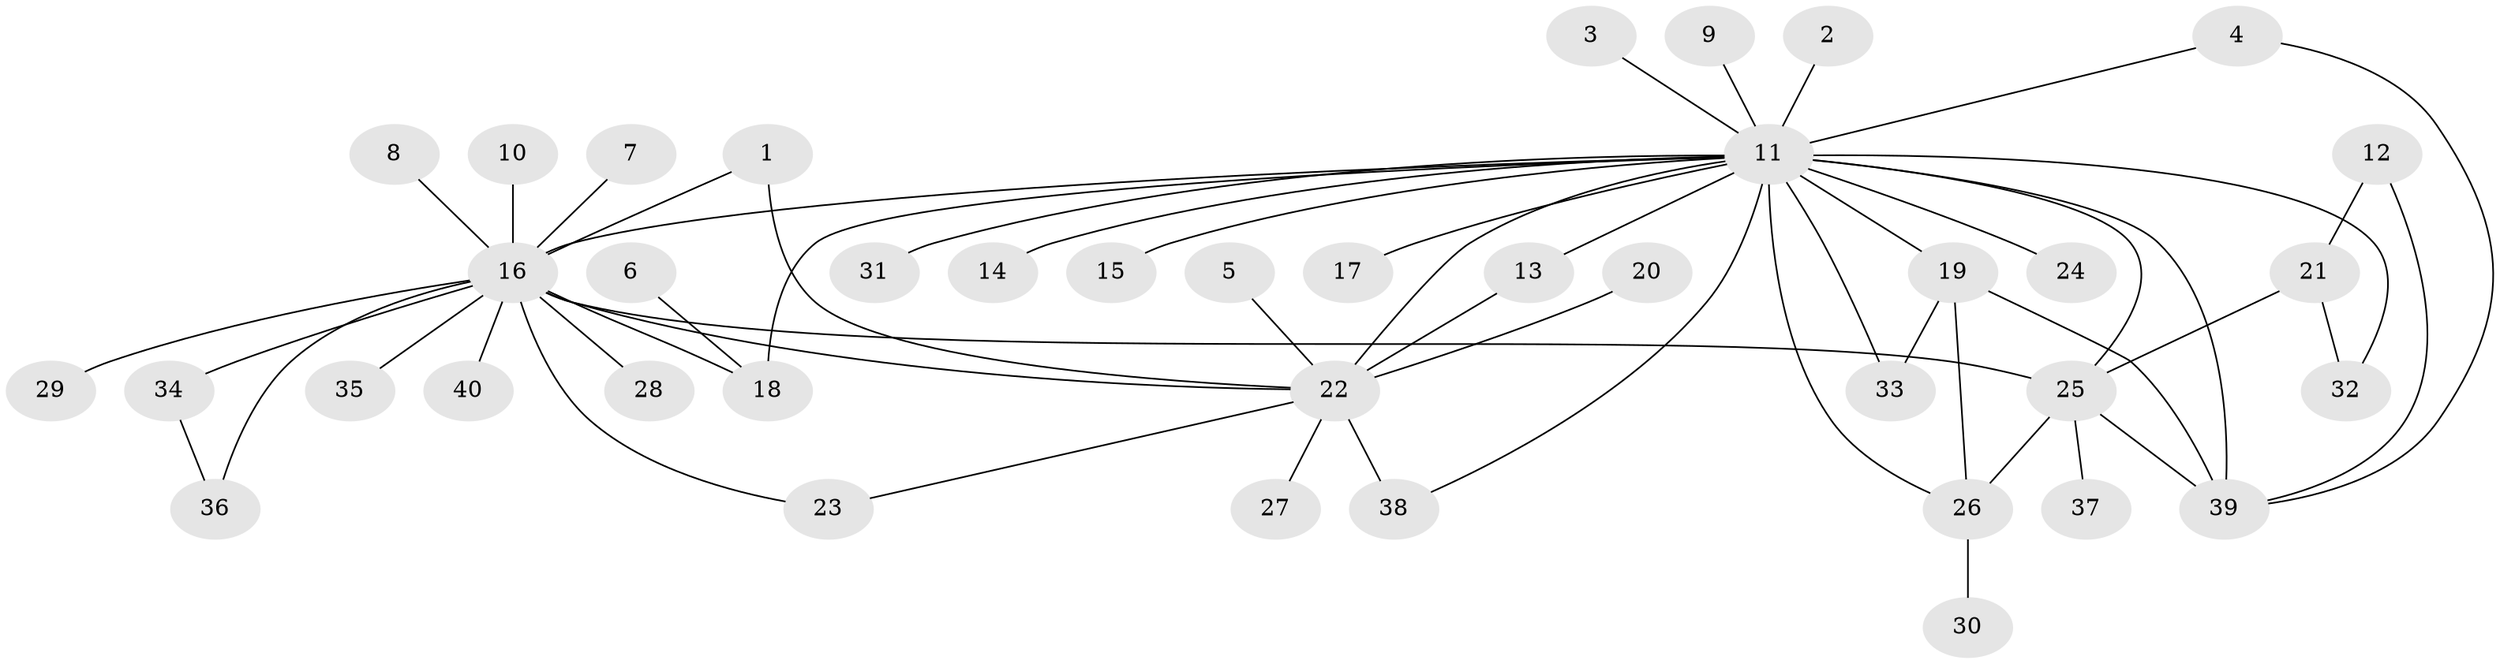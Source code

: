 // original degree distribution, {2: 0.275, 19: 0.0125, 11: 0.0125, 5: 0.0125, 4: 0.0375, 10: 0.0125, 3: 0.1625, 17: 0.0125, 6: 0.025, 1: 0.4375}
// Generated by graph-tools (version 1.1) at 2025/49/03/09/25 03:49:59]
// undirected, 40 vertices, 55 edges
graph export_dot {
graph [start="1"]
  node [color=gray90,style=filled];
  1;
  2;
  3;
  4;
  5;
  6;
  7;
  8;
  9;
  10;
  11;
  12;
  13;
  14;
  15;
  16;
  17;
  18;
  19;
  20;
  21;
  22;
  23;
  24;
  25;
  26;
  27;
  28;
  29;
  30;
  31;
  32;
  33;
  34;
  35;
  36;
  37;
  38;
  39;
  40;
  1 -- 16 [weight=1.0];
  1 -- 22 [weight=1.0];
  2 -- 11 [weight=2.0];
  3 -- 11 [weight=1.0];
  4 -- 11 [weight=1.0];
  4 -- 39 [weight=1.0];
  5 -- 22 [weight=1.0];
  6 -- 18 [weight=1.0];
  7 -- 16 [weight=1.0];
  8 -- 16 [weight=1.0];
  9 -- 11 [weight=1.0];
  10 -- 16 [weight=1.0];
  11 -- 13 [weight=1.0];
  11 -- 14 [weight=1.0];
  11 -- 15 [weight=1.0];
  11 -- 16 [weight=1.0];
  11 -- 17 [weight=1.0];
  11 -- 18 [weight=2.0];
  11 -- 19 [weight=1.0];
  11 -- 22 [weight=1.0];
  11 -- 24 [weight=2.0];
  11 -- 25 [weight=1.0];
  11 -- 26 [weight=1.0];
  11 -- 31 [weight=1.0];
  11 -- 32 [weight=1.0];
  11 -- 33 [weight=2.0];
  11 -- 38 [weight=1.0];
  11 -- 39 [weight=1.0];
  12 -- 21 [weight=1.0];
  12 -- 39 [weight=1.0];
  13 -- 22 [weight=1.0];
  16 -- 18 [weight=1.0];
  16 -- 22 [weight=1.0];
  16 -- 23 [weight=1.0];
  16 -- 25 [weight=1.0];
  16 -- 28 [weight=1.0];
  16 -- 29 [weight=1.0];
  16 -- 34 [weight=1.0];
  16 -- 35 [weight=1.0];
  16 -- 36 [weight=1.0];
  16 -- 40 [weight=1.0];
  19 -- 26 [weight=1.0];
  19 -- 33 [weight=1.0];
  19 -- 39 [weight=1.0];
  20 -- 22 [weight=1.0];
  21 -- 25 [weight=1.0];
  21 -- 32 [weight=1.0];
  22 -- 23 [weight=1.0];
  22 -- 27 [weight=1.0];
  22 -- 38 [weight=2.0];
  25 -- 26 [weight=1.0];
  25 -- 37 [weight=1.0];
  25 -- 39 [weight=1.0];
  26 -- 30 [weight=1.0];
  34 -- 36 [weight=1.0];
}
